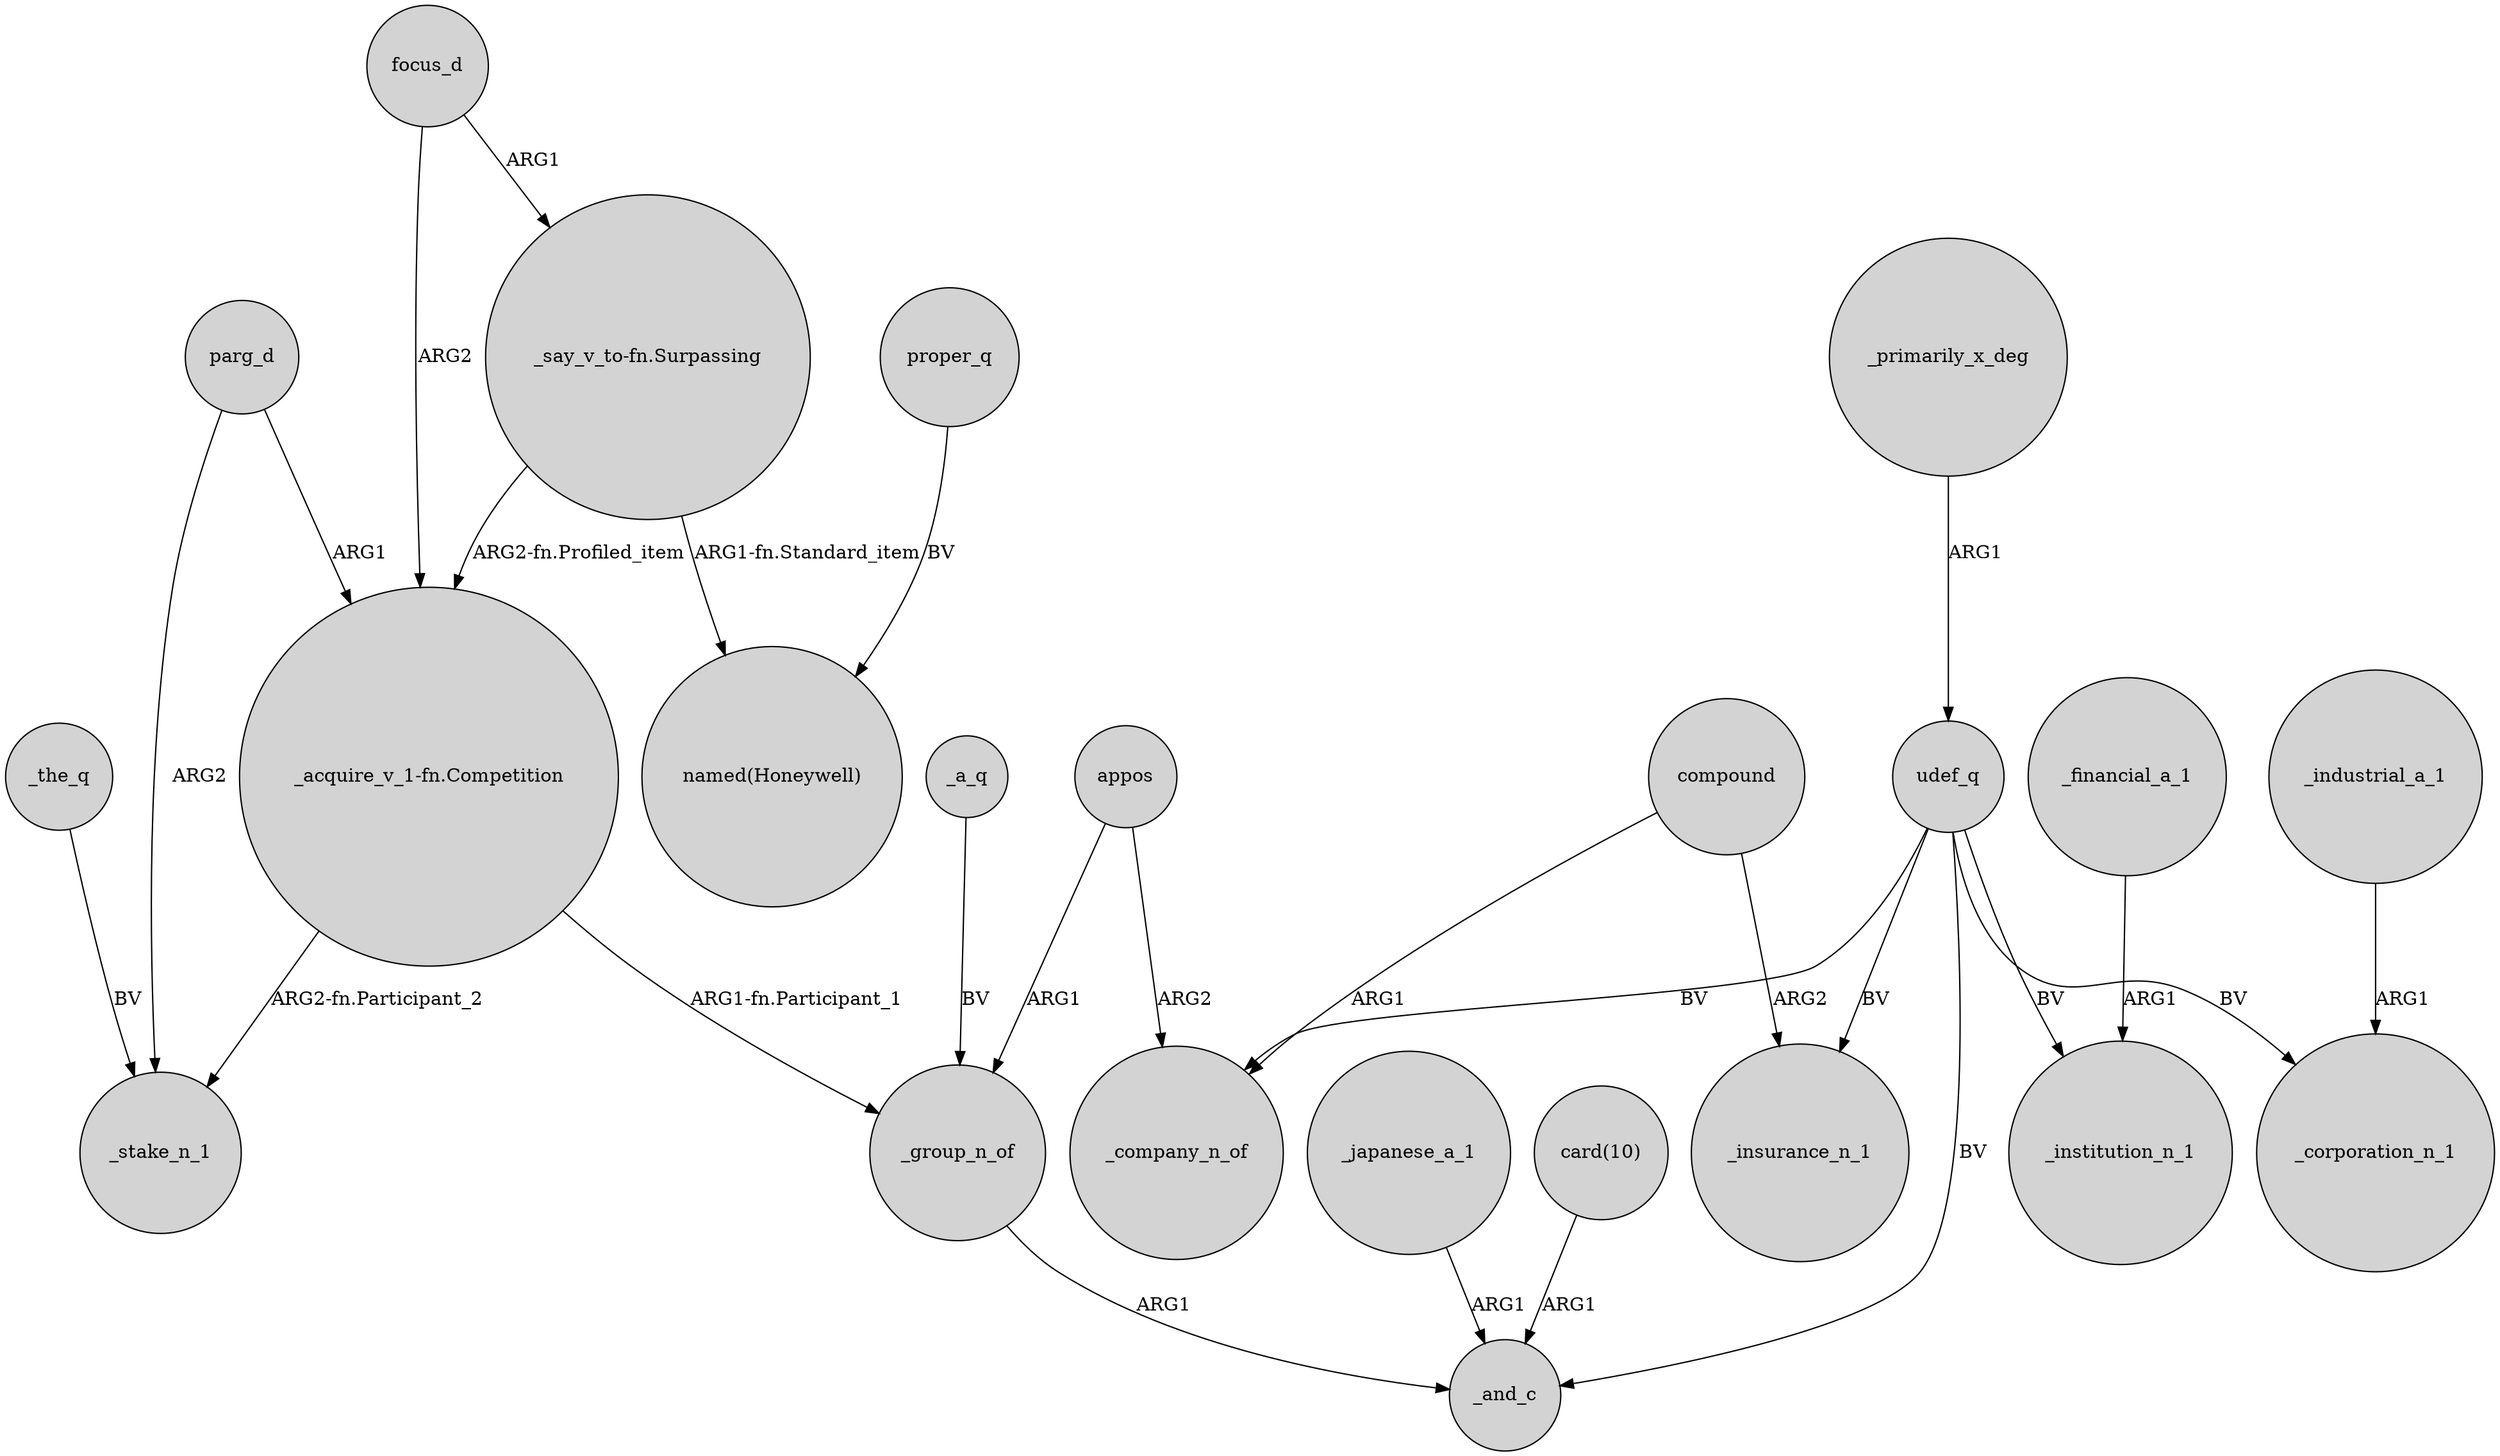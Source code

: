 digraph {
	node [shape=circle style=filled]
	udef_q -> _insurance_n_1 [label=BV]
	"_say_v_to-fn.Surpassing" -> "named(Honeywell)" [label="ARG1-fn.Standard_item"]
	_primarily_x_deg -> udef_q [label=ARG1]
	focus_d -> "_acquire_v_1-fn.Competition" [label=ARG2]
	_the_q -> _stake_n_1 [label=BV]
	compound -> _company_n_of [label=ARG1]
	appos -> _group_n_of [label=ARG1]
	udef_q -> _and_c [label=BV]
	"_acquire_v_1-fn.Competition" -> _group_n_of [label="ARG1-fn.Participant_1"]
	_a_q -> _group_n_of [label=BV]
	proper_q -> "named(Honeywell)" [label=BV]
	"_say_v_to-fn.Surpassing" -> "_acquire_v_1-fn.Competition" [label="ARG2-fn.Profiled_item"]
	_financial_a_1 -> _institution_n_1 [label=ARG1]
	udef_q -> _company_n_of [label=BV]
	_group_n_of -> _and_c [label=ARG1]
	udef_q -> _institution_n_1 [label=BV]
	compound -> _insurance_n_1 [label=ARG2]
	udef_q -> _corporation_n_1 [label=BV]
	_industrial_a_1 -> _corporation_n_1 [label=ARG1]
	appos -> _company_n_of [label=ARG2]
	focus_d -> "_say_v_to-fn.Surpassing" [label=ARG1]
	parg_d -> "_acquire_v_1-fn.Competition" [label=ARG1]
	_japanese_a_1 -> _and_c [label=ARG1]
	parg_d -> _stake_n_1 [label=ARG2]
	"card(10)" -> _and_c [label=ARG1]
	"_acquire_v_1-fn.Competition" -> _stake_n_1 [label="ARG2-fn.Participant_2"]
}
